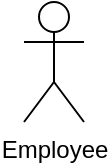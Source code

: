 <mxfile version="15.5.5" type="device"><diagram id="crrWOeH-yXuDz4AdUHTr" name="Page-1"><mxGraphModel dx="1038" dy="547" grid="1" gridSize="10" guides="1" tooltips="1" connect="1" arrows="1" fold="1" page="1" pageScale="1" pageWidth="827" pageHeight="1169" math="0" shadow="0"><root><mxCell id="0"/><mxCell id="1" parent="0"/><mxCell id="PELYQyZyjuMH7UQhM_xn-1" value="Employee" style="shape=umlActor;html=1;verticalLabelPosition=bottom;verticalAlign=top;align=center;" vertex="1" parent="1"><mxGeometry x="90" y="130" width="30" height="60" as="geometry"/></mxCell></root></mxGraphModel></diagram></mxfile>